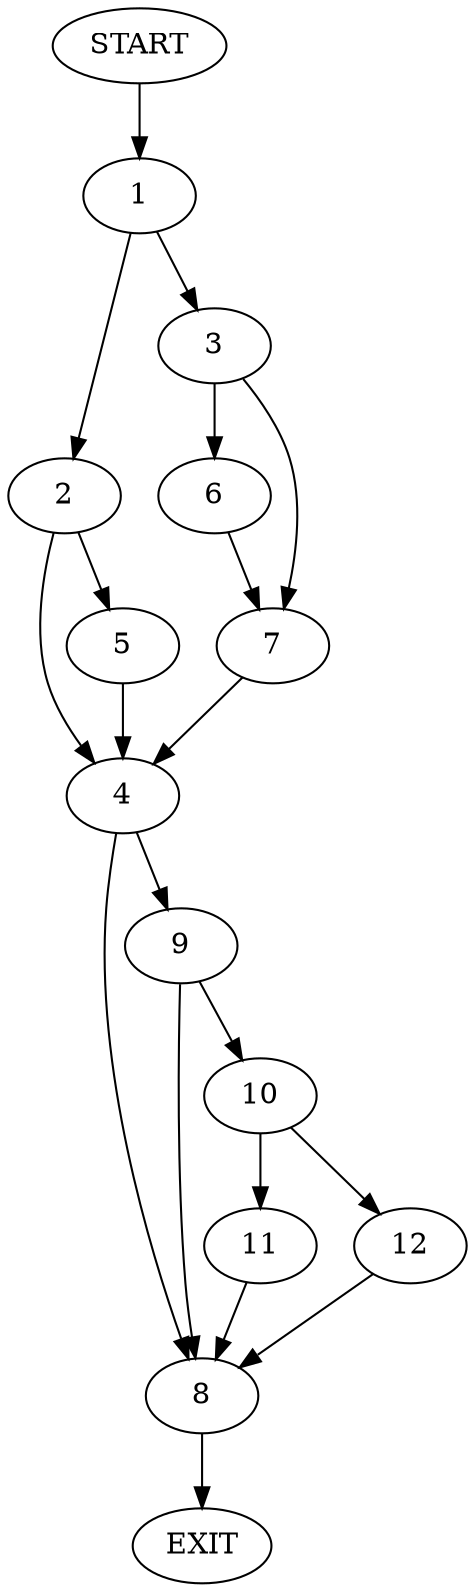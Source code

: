 digraph {
0 [label="START"]
13 [label="EXIT"]
0 -> 1
1 -> 2
1 -> 3
2 -> 4
2 -> 5
3 -> 6
3 -> 7
4 -> 8
4 -> 9
5 -> 4
6 -> 7
7 -> 4
8 -> 13
9 -> 8
9 -> 10
10 -> 11
10 -> 12
11 -> 8
12 -> 8
}
